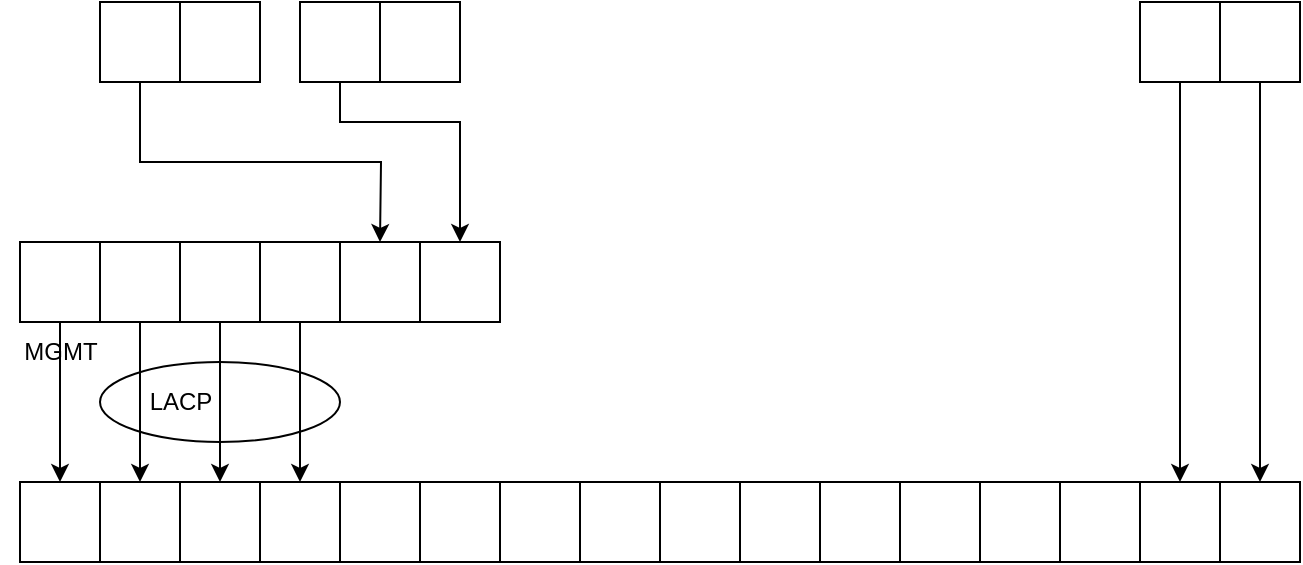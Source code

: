 <mxfile version="26.0.16">
  <diagram name="Page-1" id="UffeNxlb7dgKfzmTbBBW">
    <mxGraphModel dx="940" dy="793" grid="1" gridSize="10" guides="1" tooltips="1" connect="1" arrows="1" fold="1" page="1" pageScale="1" pageWidth="827" pageHeight="1169" math="0" shadow="0">
      <root>
        <mxCell id="0" />
        <mxCell id="1" parent="0" />
        <mxCell id="VkQyWtt6mqm7e_CVRBOZ-92" value="" style="ellipse;whiteSpace=wrap;html=1;" vertex="1" parent="1">
          <mxGeometry x="80" y="460" width="120" height="40" as="geometry" />
        </mxCell>
        <mxCell id="VkQyWtt6mqm7e_CVRBOZ-26" style="edgeStyle=orthogonalEdgeStyle;rounded=0;orthogonalLoop=1;jettySize=auto;html=1;exitX=0.5;exitY=1;exitDx=0;exitDy=0;" edge="1" parent="1" source="VkQyWtt6mqm7e_CVRBOZ-20">
          <mxGeometry relative="1" as="geometry">
            <mxPoint x="220" y="400" as="targetPoint" />
          </mxGeometry>
        </mxCell>
        <mxCell id="VkQyWtt6mqm7e_CVRBOZ-55" value="" style="group" vertex="1" connectable="0" parent="1">
          <mxGeometry x="40" y="520" width="320" height="40" as="geometry" />
        </mxCell>
        <mxCell id="VkQyWtt6mqm7e_CVRBOZ-32" value="" style="whiteSpace=wrap;html=1;aspect=fixed;flipH=0;flipV=0;container=0;" vertex="1" parent="VkQyWtt6mqm7e_CVRBOZ-55">
          <mxGeometry x="280" width="40" height="40" as="geometry" />
        </mxCell>
        <mxCell id="VkQyWtt6mqm7e_CVRBOZ-33" value="" style="whiteSpace=wrap;html=1;aspect=fixed;flipH=0;flipV=0;container=0;" vertex="1" parent="VkQyWtt6mqm7e_CVRBOZ-55">
          <mxGeometry x="240" width="40" height="40" as="geometry" />
        </mxCell>
        <mxCell id="VkQyWtt6mqm7e_CVRBOZ-34" value="" style="whiteSpace=wrap;html=1;aspect=fixed;flipH=0;flipV=0;container=0;" vertex="1" parent="VkQyWtt6mqm7e_CVRBOZ-55">
          <mxGeometry x="200" width="40" height="40" as="geometry" />
        </mxCell>
        <mxCell id="VkQyWtt6mqm7e_CVRBOZ-35" value="" style="whiteSpace=wrap;html=1;aspect=fixed;flipH=0;flipV=0;container=0;" vertex="1" parent="VkQyWtt6mqm7e_CVRBOZ-55">
          <mxGeometry x="160" width="40" height="40" as="geometry" />
        </mxCell>
        <mxCell id="VkQyWtt6mqm7e_CVRBOZ-36" value="" style="whiteSpace=wrap;html=1;aspect=fixed;flipH=0;flipV=0;container=0;" vertex="1" parent="VkQyWtt6mqm7e_CVRBOZ-55">
          <mxGeometry x="120" width="40" height="40" as="geometry" />
        </mxCell>
        <mxCell id="VkQyWtt6mqm7e_CVRBOZ-37" value="" style="whiteSpace=wrap;html=1;aspect=fixed;flipH=0;flipV=0;container=0;" vertex="1" parent="VkQyWtt6mqm7e_CVRBOZ-55">
          <mxGeometry x="80" width="40" height="40" as="geometry" />
        </mxCell>
        <mxCell id="VkQyWtt6mqm7e_CVRBOZ-38" value="" style="whiteSpace=wrap;html=1;aspect=fixed;flipH=0;flipV=0;container=0;" vertex="1" parent="VkQyWtt6mqm7e_CVRBOZ-55">
          <mxGeometry width="40" height="40" as="geometry" />
        </mxCell>
        <mxCell id="VkQyWtt6mqm7e_CVRBOZ-39" value="" style="whiteSpace=wrap;html=1;aspect=fixed;flipH=0;flipV=0;container=0;" vertex="1" parent="VkQyWtt6mqm7e_CVRBOZ-55">
          <mxGeometry x="40" width="40" height="40" as="geometry" />
        </mxCell>
        <mxCell id="VkQyWtt6mqm7e_CVRBOZ-56" value="" style="group" vertex="1" connectable="0" parent="1">
          <mxGeometry x="360" y="520" width="320" height="40" as="geometry" />
        </mxCell>
        <mxCell id="VkQyWtt6mqm7e_CVRBOZ-57" value="" style="whiteSpace=wrap;html=1;aspect=fixed;flipH=0;flipV=0;container=0;" vertex="1" parent="VkQyWtt6mqm7e_CVRBOZ-56">
          <mxGeometry x="280" width="40" height="40" as="geometry" />
        </mxCell>
        <mxCell id="VkQyWtt6mqm7e_CVRBOZ-58" value="" style="whiteSpace=wrap;html=1;aspect=fixed;flipH=0;flipV=0;container=0;" vertex="1" parent="VkQyWtt6mqm7e_CVRBOZ-56">
          <mxGeometry x="240" width="40" height="40" as="geometry" />
        </mxCell>
        <mxCell id="VkQyWtt6mqm7e_CVRBOZ-59" value="" style="whiteSpace=wrap;html=1;aspect=fixed;flipH=0;flipV=0;container=0;" vertex="1" parent="VkQyWtt6mqm7e_CVRBOZ-56">
          <mxGeometry x="200" width="40" height="40" as="geometry" />
        </mxCell>
        <mxCell id="VkQyWtt6mqm7e_CVRBOZ-60" value="" style="whiteSpace=wrap;html=1;aspect=fixed;flipH=0;flipV=0;container=0;" vertex="1" parent="VkQyWtt6mqm7e_CVRBOZ-56">
          <mxGeometry x="160" width="40" height="40" as="geometry" />
        </mxCell>
        <mxCell id="VkQyWtt6mqm7e_CVRBOZ-61" value="" style="whiteSpace=wrap;html=1;aspect=fixed;flipH=0;flipV=0;container=0;" vertex="1" parent="VkQyWtt6mqm7e_CVRBOZ-56">
          <mxGeometry x="120" width="40" height="40" as="geometry" />
        </mxCell>
        <mxCell id="VkQyWtt6mqm7e_CVRBOZ-62" value="" style="whiteSpace=wrap;html=1;aspect=fixed;flipH=0;flipV=0;container=0;" vertex="1" parent="VkQyWtt6mqm7e_CVRBOZ-56">
          <mxGeometry x="80" width="40" height="40" as="geometry" />
        </mxCell>
        <mxCell id="VkQyWtt6mqm7e_CVRBOZ-63" value="" style="whiteSpace=wrap;html=1;aspect=fixed;flipH=0;flipV=0;container=0;" vertex="1" parent="VkQyWtt6mqm7e_CVRBOZ-56">
          <mxGeometry width="40" height="40" as="geometry" />
        </mxCell>
        <mxCell id="VkQyWtt6mqm7e_CVRBOZ-64" value="" style="whiteSpace=wrap;html=1;aspect=fixed;flipH=0;flipV=0;container=0;" vertex="1" parent="VkQyWtt6mqm7e_CVRBOZ-56">
          <mxGeometry x="40" width="40" height="40" as="geometry" />
        </mxCell>
        <mxCell id="VkQyWtt6mqm7e_CVRBOZ-72" value="" style="group" vertex="1" connectable="0" parent="1">
          <mxGeometry x="40" y="400" width="240" height="40" as="geometry" />
        </mxCell>
        <mxCell id="VkQyWtt6mqm7e_CVRBOZ-66" value="" style="whiteSpace=wrap;html=1;aspect=fixed;flipH=0;flipV=0;container=0;" vertex="1" parent="VkQyWtt6mqm7e_CVRBOZ-72">
          <mxGeometry x="200" width="40" height="40" as="geometry" />
        </mxCell>
        <mxCell id="VkQyWtt6mqm7e_CVRBOZ-67" value="" style="whiteSpace=wrap;html=1;aspect=fixed;flipH=0;flipV=0;container=0;" vertex="1" parent="VkQyWtt6mqm7e_CVRBOZ-72">
          <mxGeometry x="160" width="40" height="40" as="geometry" />
        </mxCell>
        <mxCell id="VkQyWtt6mqm7e_CVRBOZ-68" value="" style="whiteSpace=wrap;html=1;aspect=fixed;flipH=0;flipV=0;container=0;" vertex="1" parent="VkQyWtt6mqm7e_CVRBOZ-72">
          <mxGeometry x="120" width="40" height="40" as="geometry" />
        </mxCell>
        <mxCell id="VkQyWtt6mqm7e_CVRBOZ-69" value="" style="whiteSpace=wrap;html=1;aspect=fixed;flipH=0;flipV=0;container=0;" vertex="1" parent="VkQyWtt6mqm7e_CVRBOZ-72">
          <mxGeometry x="80" width="40" height="40" as="geometry" />
        </mxCell>
        <mxCell id="VkQyWtt6mqm7e_CVRBOZ-70" value="" style="whiteSpace=wrap;html=1;aspect=fixed;flipH=0;flipV=0;container=0;" vertex="1" parent="VkQyWtt6mqm7e_CVRBOZ-72">
          <mxGeometry width="40" height="40" as="geometry" />
        </mxCell>
        <mxCell id="VkQyWtt6mqm7e_CVRBOZ-71" value="" style="whiteSpace=wrap;html=1;aspect=fixed;flipH=0;flipV=0;container=0;" vertex="1" parent="VkQyWtt6mqm7e_CVRBOZ-72">
          <mxGeometry x="40" width="40" height="40" as="geometry" />
        </mxCell>
        <mxCell id="VkQyWtt6mqm7e_CVRBOZ-78" value="" style="group" vertex="1" connectable="0" parent="1">
          <mxGeometry x="80" y="280" width="80" height="40" as="geometry" />
        </mxCell>
        <mxCell id="VkQyWtt6mqm7e_CVRBOZ-19" value="" style="whiteSpace=wrap;html=1;aspect=fixed;flipH=1;flipV=1;" vertex="1" parent="VkQyWtt6mqm7e_CVRBOZ-78">
          <mxGeometry x="40" width="40" height="40" as="geometry" />
        </mxCell>
        <mxCell id="VkQyWtt6mqm7e_CVRBOZ-20" value="" style="whiteSpace=wrap;html=1;aspect=fixed;flipH=1;flipV=1;" vertex="1" parent="VkQyWtt6mqm7e_CVRBOZ-78">
          <mxGeometry width="40" height="40" as="geometry" />
        </mxCell>
        <mxCell id="VkQyWtt6mqm7e_CVRBOZ-79" value="" style="group" vertex="1" connectable="0" parent="1">
          <mxGeometry x="180" y="280" width="80" height="40" as="geometry" />
        </mxCell>
        <mxCell id="VkQyWtt6mqm7e_CVRBOZ-80" value="" style="whiteSpace=wrap;html=1;aspect=fixed;flipH=1;flipV=1;" vertex="1" parent="VkQyWtt6mqm7e_CVRBOZ-79">
          <mxGeometry x="40" width="40" height="40" as="geometry" />
        </mxCell>
        <mxCell id="VkQyWtt6mqm7e_CVRBOZ-81" value="" style="whiteSpace=wrap;html=1;aspect=fixed;flipH=1;flipV=1;" vertex="1" parent="VkQyWtt6mqm7e_CVRBOZ-79">
          <mxGeometry width="40" height="40" as="geometry" />
        </mxCell>
        <mxCell id="VkQyWtt6mqm7e_CVRBOZ-82" style="edgeStyle=orthogonalEdgeStyle;rounded=0;orthogonalLoop=1;jettySize=auto;html=1;exitX=0.5;exitY=1;exitDx=0;exitDy=0;entryX=0.5;entryY=0;entryDx=0;entryDy=0;" edge="1" parent="1" source="VkQyWtt6mqm7e_CVRBOZ-81" target="VkQyWtt6mqm7e_CVRBOZ-66">
          <mxGeometry relative="1" as="geometry">
            <Array as="points">
              <mxPoint x="200" y="340" />
              <mxPoint x="260" y="340" />
            </Array>
          </mxGeometry>
        </mxCell>
        <mxCell id="VkQyWtt6mqm7e_CVRBOZ-83" style="edgeStyle=orthogonalEdgeStyle;rounded=0;orthogonalLoop=1;jettySize=auto;html=1;exitX=0.5;exitY=1;exitDx=0;exitDy=0;entryX=0.5;entryY=0;entryDx=0;entryDy=0;" edge="1" parent="1" source="VkQyWtt6mqm7e_CVRBOZ-70" target="VkQyWtt6mqm7e_CVRBOZ-38">
          <mxGeometry relative="1" as="geometry" />
        </mxCell>
        <mxCell id="VkQyWtt6mqm7e_CVRBOZ-84" style="edgeStyle=orthogonalEdgeStyle;rounded=0;orthogonalLoop=1;jettySize=auto;html=1;exitX=0.5;exitY=1;exitDx=0;exitDy=0;entryX=0.5;entryY=0;entryDx=0;entryDy=0;" edge="1" parent="1" source="VkQyWtt6mqm7e_CVRBOZ-71" target="VkQyWtt6mqm7e_CVRBOZ-39">
          <mxGeometry relative="1" as="geometry" />
        </mxCell>
        <mxCell id="VkQyWtt6mqm7e_CVRBOZ-85" style="edgeStyle=orthogonalEdgeStyle;rounded=0;orthogonalLoop=1;jettySize=auto;html=1;exitX=0.5;exitY=1;exitDx=0;exitDy=0;entryX=0.5;entryY=0;entryDx=0;entryDy=0;" edge="1" parent="1" source="VkQyWtt6mqm7e_CVRBOZ-69" target="VkQyWtt6mqm7e_CVRBOZ-37">
          <mxGeometry relative="1" as="geometry" />
        </mxCell>
        <mxCell id="VkQyWtt6mqm7e_CVRBOZ-86" style="edgeStyle=orthogonalEdgeStyle;rounded=0;orthogonalLoop=1;jettySize=auto;html=1;exitX=0.5;exitY=1;exitDx=0;exitDy=0;entryX=0.5;entryY=0;entryDx=0;entryDy=0;" edge="1" parent="1" source="VkQyWtt6mqm7e_CVRBOZ-68" target="VkQyWtt6mqm7e_CVRBOZ-36">
          <mxGeometry relative="1" as="geometry" />
        </mxCell>
        <mxCell id="VkQyWtt6mqm7e_CVRBOZ-87" value="" style="group" vertex="1" connectable="0" parent="1">
          <mxGeometry x="600" y="280" width="80" height="40" as="geometry" />
        </mxCell>
        <mxCell id="VkQyWtt6mqm7e_CVRBOZ-88" value="" style="whiteSpace=wrap;html=1;aspect=fixed;flipH=1;flipV=1;" vertex="1" parent="VkQyWtt6mqm7e_CVRBOZ-87">
          <mxGeometry x="40" width="40" height="40" as="geometry" />
        </mxCell>
        <mxCell id="VkQyWtt6mqm7e_CVRBOZ-89" value="" style="whiteSpace=wrap;html=1;aspect=fixed;flipH=1;flipV=1;" vertex="1" parent="VkQyWtt6mqm7e_CVRBOZ-87">
          <mxGeometry width="40" height="40" as="geometry" />
        </mxCell>
        <mxCell id="VkQyWtt6mqm7e_CVRBOZ-90" style="edgeStyle=orthogonalEdgeStyle;rounded=0;orthogonalLoop=1;jettySize=auto;html=1;exitX=0.5;exitY=1;exitDx=0;exitDy=0;entryX=0.5;entryY=0;entryDx=0;entryDy=0;" edge="1" parent="1" source="VkQyWtt6mqm7e_CVRBOZ-88" target="VkQyWtt6mqm7e_CVRBOZ-57">
          <mxGeometry relative="1" as="geometry" />
        </mxCell>
        <mxCell id="VkQyWtt6mqm7e_CVRBOZ-91" style="edgeStyle=orthogonalEdgeStyle;rounded=0;orthogonalLoop=1;jettySize=auto;html=1;exitX=0.5;exitY=1;exitDx=0;exitDy=0;entryX=0.5;entryY=0;entryDx=0;entryDy=0;" edge="1" parent="1" source="VkQyWtt6mqm7e_CVRBOZ-89" target="VkQyWtt6mqm7e_CVRBOZ-58">
          <mxGeometry relative="1" as="geometry" />
        </mxCell>
        <mxCell id="VkQyWtt6mqm7e_CVRBOZ-93" value="MGMT" style="text;html=1;align=center;verticalAlign=middle;resizable=0;points=[];autosize=1;strokeColor=none;fillColor=none;" vertex="1" parent="1">
          <mxGeometry x="30" y="440" width="60" height="30" as="geometry" />
        </mxCell>
        <mxCell id="VkQyWtt6mqm7e_CVRBOZ-94" value="LACP" style="text;html=1;align=center;verticalAlign=middle;resizable=0;points=[];autosize=1;strokeColor=none;fillColor=none;" vertex="1" parent="1">
          <mxGeometry x="95" y="465" width="50" height="30" as="geometry" />
        </mxCell>
      </root>
    </mxGraphModel>
  </diagram>
</mxfile>
